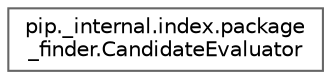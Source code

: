 digraph "Graphical Class Hierarchy"
{
 // LATEX_PDF_SIZE
  bgcolor="transparent";
  edge [fontname=Helvetica,fontsize=10,labelfontname=Helvetica,labelfontsize=10];
  node [fontname=Helvetica,fontsize=10,shape=box,height=0.2,width=0.4];
  rankdir="LR";
  Node0 [id="Node000000",label="pip._internal.index.package\l_finder.CandidateEvaluator",height=0.2,width=0.4,color="grey40", fillcolor="white", style="filled",URL="$db/dda/classpip_1_1__internal_1_1index_1_1package__finder_1_1CandidateEvaluator.html",tooltip=" "];
}
